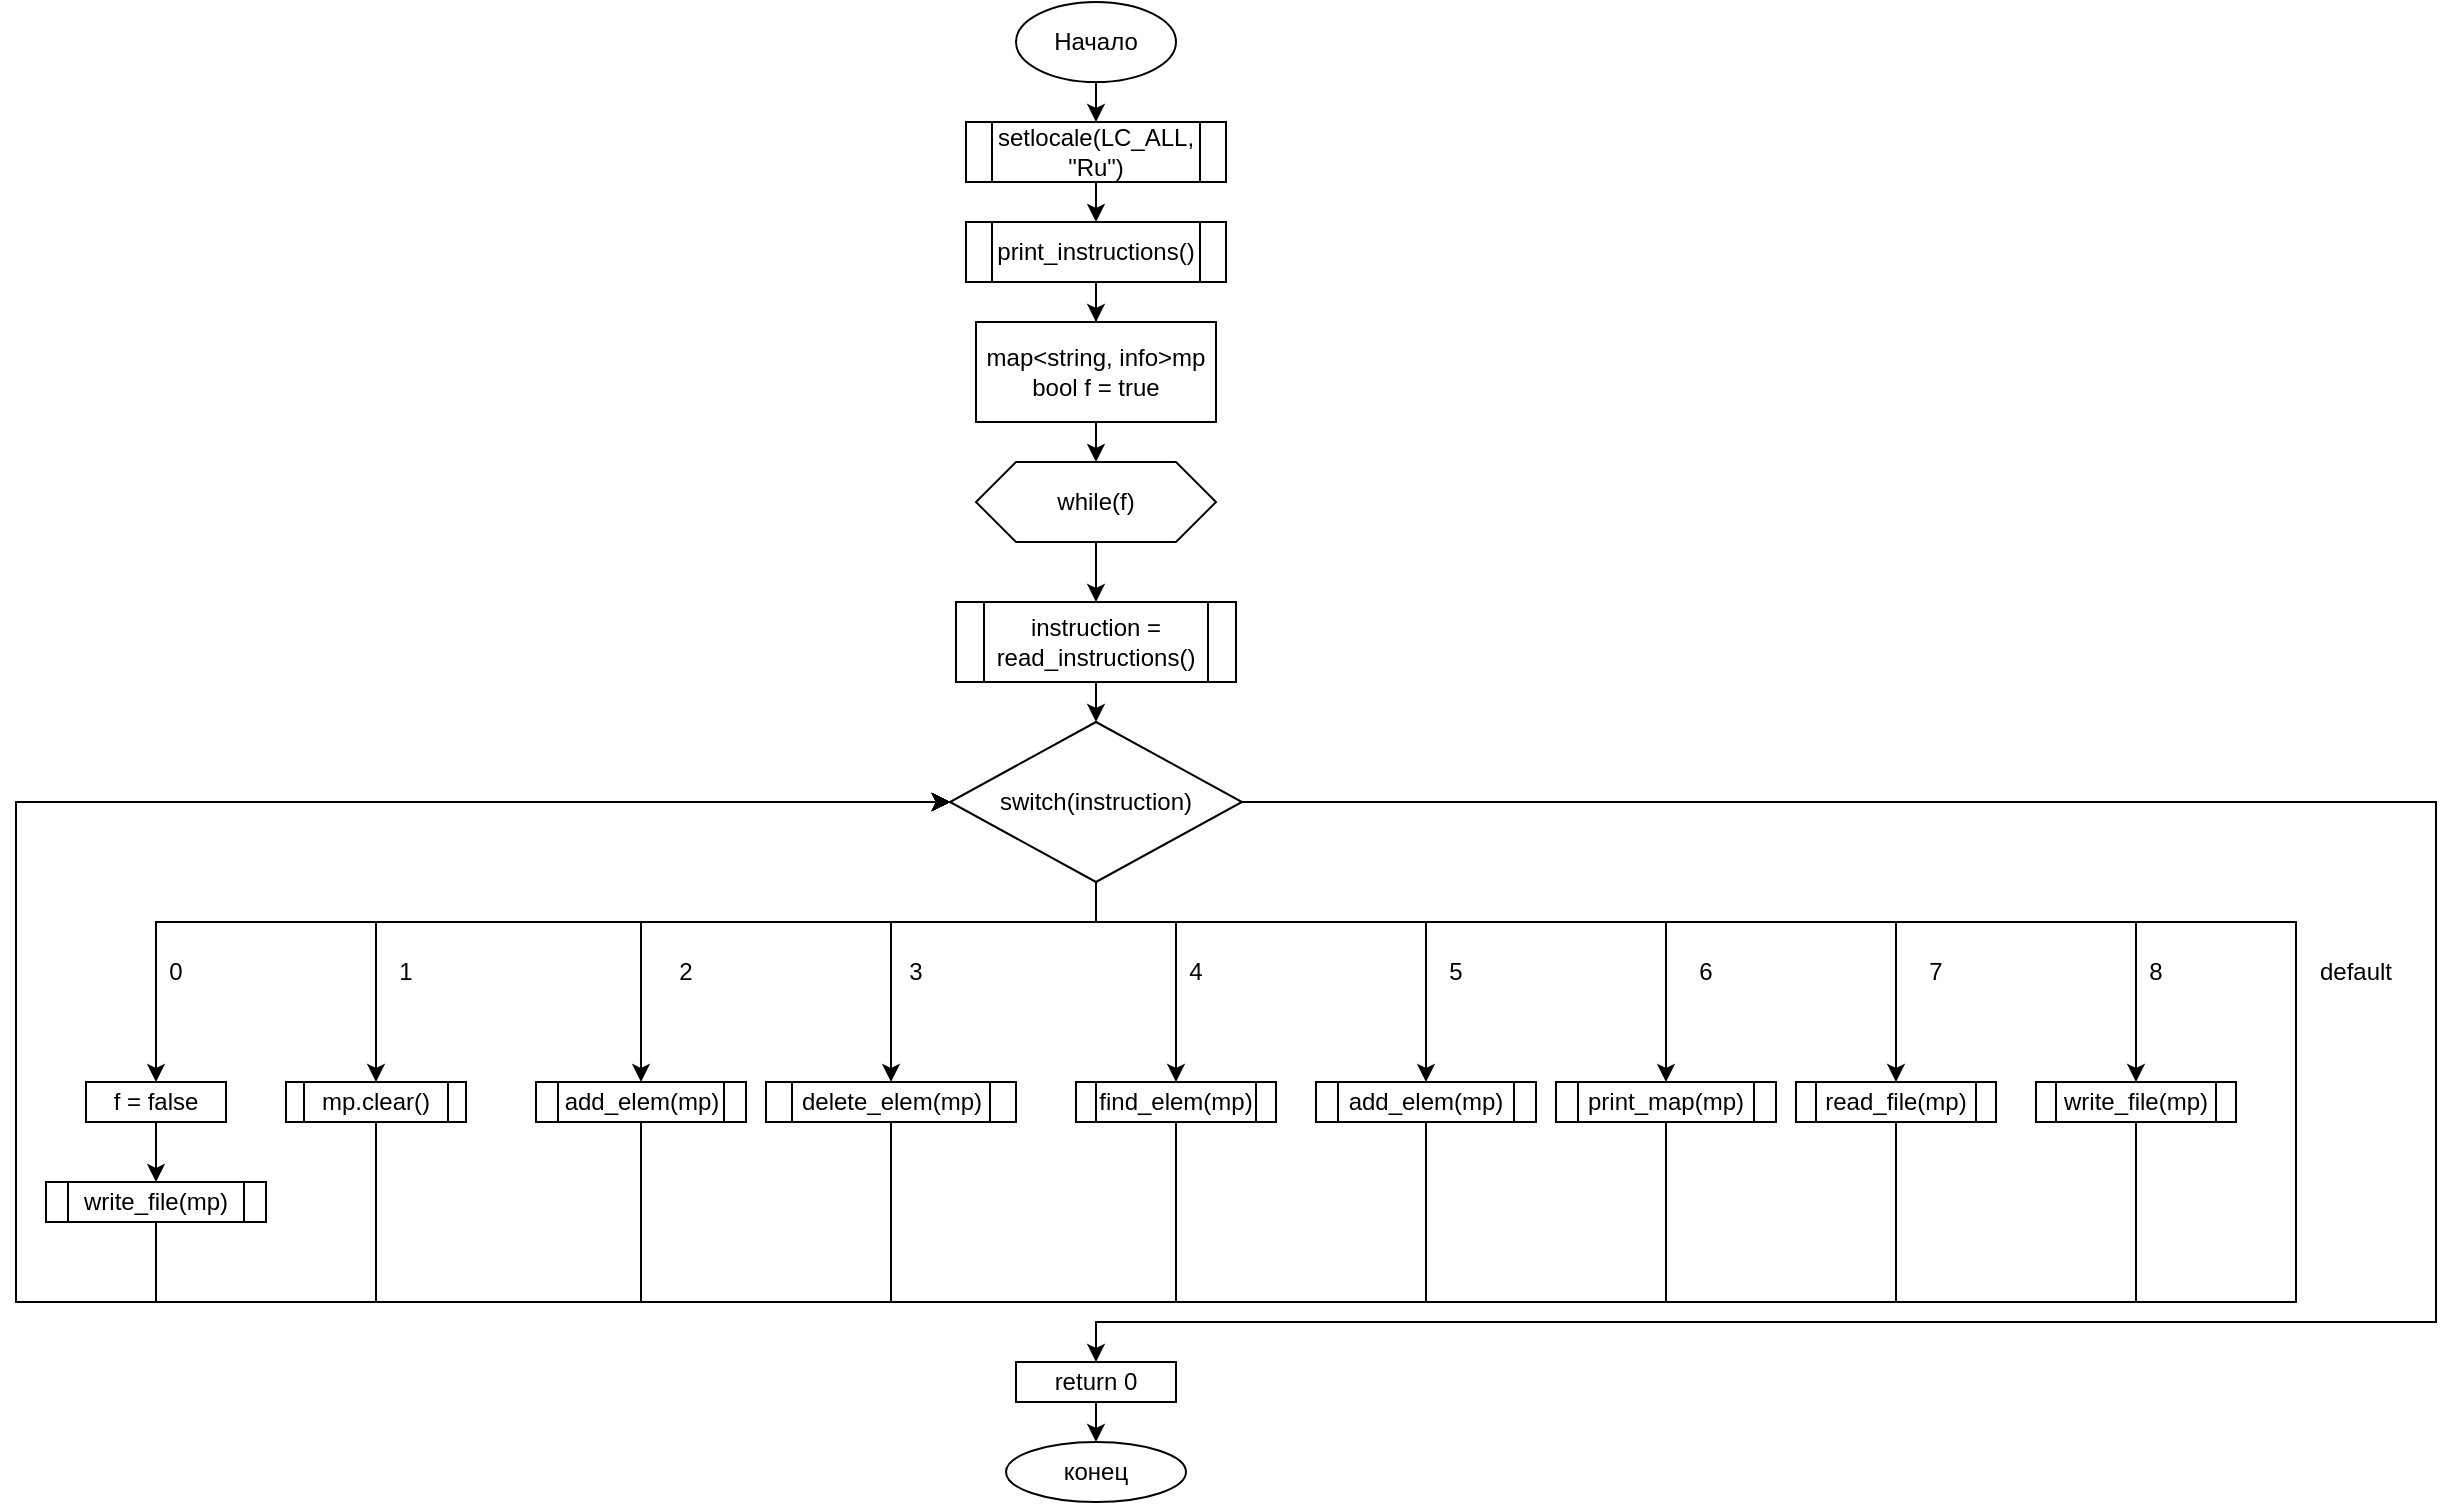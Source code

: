 <mxfile version="24.9.2">
  <diagram id="C5RBs43oDa-KdzZeNtuy" name="Page-1">
    <mxGraphModel dx="2075" dy="3088" grid="1" gridSize="10" guides="1" tooltips="1" connect="1" arrows="1" fold="1" page="1" pageScale="1" pageWidth="827" pageHeight="1169" math="0" shadow="0">
      <root>
        <mxCell id="WIyWlLk6GJQsqaUBKTNV-0" />
        <mxCell id="WIyWlLk6GJQsqaUBKTNV-1" parent="WIyWlLk6GJQsqaUBKTNV-0" />
        <mxCell id="reXHQw3YhDLxEnLHSdrt-2" style="edgeStyle=orthogonalEdgeStyle;rounded=0;orthogonalLoop=1;jettySize=auto;html=1;exitX=0.5;exitY=1;exitDx=0;exitDy=0;entryX=0.5;entryY=0;entryDx=0;entryDy=0;" edge="1" parent="WIyWlLk6GJQsqaUBKTNV-1" source="reXHQw3YhDLxEnLHSdrt-0" target="reXHQw3YhDLxEnLHSdrt-1">
          <mxGeometry relative="1" as="geometry" />
        </mxCell>
        <mxCell id="reXHQw3YhDLxEnLHSdrt-0" value="Начало" style="ellipse;whiteSpace=wrap;html=1;" vertex="1" parent="WIyWlLk6GJQsqaUBKTNV-1">
          <mxGeometry x="360" y="130" width="80" height="40" as="geometry" />
        </mxCell>
        <mxCell id="reXHQw3YhDLxEnLHSdrt-4" style="edgeStyle=orthogonalEdgeStyle;rounded=0;orthogonalLoop=1;jettySize=auto;html=1;exitX=0.5;exitY=1;exitDx=0;exitDy=0;entryX=0.5;entryY=0;entryDx=0;entryDy=0;" edge="1" parent="WIyWlLk6GJQsqaUBKTNV-1" source="reXHQw3YhDLxEnLHSdrt-1" target="reXHQw3YhDLxEnLHSdrt-3">
          <mxGeometry relative="1" as="geometry" />
        </mxCell>
        <mxCell id="reXHQw3YhDLxEnLHSdrt-1" value="setlocale(LC_ALL, &quot;Ru&quot;)" style="shape=process;whiteSpace=wrap;html=1;backgroundOutline=1;" vertex="1" parent="WIyWlLk6GJQsqaUBKTNV-1">
          <mxGeometry x="335" y="190" width="130" height="30" as="geometry" />
        </mxCell>
        <mxCell id="reXHQw3YhDLxEnLHSdrt-7" value="" style="edgeStyle=orthogonalEdgeStyle;rounded=0;orthogonalLoop=1;jettySize=auto;html=1;" edge="1" parent="WIyWlLk6GJQsqaUBKTNV-1" source="reXHQw3YhDLxEnLHSdrt-3" target="reXHQw3YhDLxEnLHSdrt-6">
          <mxGeometry relative="1" as="geometry" />
        </mxCell>
        <mxCell id="reXHQw3YhDLxEnLHSdrt-3" value="print_instructions()" style="shape=process;whiteSpace=wrap;html=1;backgroundOutline=1;" vertex="1" parent="WIyWlLk6GJQsqaUBKTNV-1">
          <mxGeometry x="335" y="240" width="130" height="30" as="geometry" />
        </mxCell>
        <mxCell id="reXHQw3YhDLxEnLHSdrt-9" style="edgeStyle=orthogonalEdgeStyle;rounded=0;orthogonalLoop=1;jettySize=auto;html=1;exitX=0.5;exitY=1;exitDx=0;exitDy=0;entryX=0.5;entryY=0;entryDx=0;entryDy=0;" edge="1" parent="WIyWlLk6GJQsqaUBKTNV-1" source="reXHQw3YhDLxEnLHSdrt-6" target="reXHQw3YhDLxEnLHSdrt-8">
          <mxGeometry relative="1" as="geometry" />
        </mxCell>
        <mxCell id="reXHQw3YhDLxEnLHSdrt-6" value="map&amp;lt;string, info&amp;gt;mp&lt;div&gt;bool f = true&lt;/div&gt;" style="whiteSpace=wrap;html=1;" vertex="1" parent="WIyWlLk6GJQsqaUBKTNV-1">
          <mxGeometry x="340" y="290" width="120" height="50" as="geometry" />
        </mxCell>
        <mxCell id="reXHQw3YhDLxEnLHSdrt-13" value="" style="edgeStyle=orthogonalEdgeStyle;rounded=0;orthogonalLoop=1;jettySize=auto;html=1;" edge="1" parent="WIyWlLk6GJQsqaUBKTNV-1" source="reXHQw3YhDLxEnLHSdrt-8" target="reXHQw3YhDLxEnLHSdrt-12">
          <mxGeometry relative="1" as="geometry" />
        </mxCell>
        <mxCell id="reXHQw3YhDLxEnLHSdrt-8" value="while(f)" style="shape=hexagon;perimeter=hexagonPerimeter2;whiteSpace=wrap;html=1;fixedSize=1;" vertex="1" parent="WIyWlLk6GJQsqaUBKTNV-1">
          <mxGeometry x="340" y="360" width="120" height="40" as="geometry" />
        </mxCell>
        <mxCell id="reXHQw3YhDLxEnLHSdrt-15" style="edgeStyle=orthogonalEdgeStyle;rounded=0;orthogonalLoop=1;jettySize=auto;html=1;exitX=0.5;exitY=1;exitDx=0;exitDy=0;entryX=0.5;entryY=0;entryDx=0;entryDy=0;" edge="1" parent="WIyWlLk6GJQsqaUBKTNV-1" source="reXHQw3YhDLxEnLHSdrt-12" target="reXHQw3YhDLxEnLHSdrt-14">
          <mxGeometry relative="1" as="geometry" />
        </mxCell>
        <mxCell id="reXHQw3YhDLxEnLHSdrt-12" value="instruction = read_instructions()" style="shape=process;whiteSpace=wrap;html=1;backgroundOutline=1;" vertex="1" parent="WIyWlLk6GJQsqaUBKTNV-1">
          <mxGeometry x="330" y="430" width="140" height="40" as="geometry" />
        </mxCell>
        <mxCell id="reXHQw3YhDLxEnLHSdrt-18" style="edgeStyle=orthogonalEdgeStyle;rounded=0;orthogonalLoop=1;jettySize=auto;html=1;exitX=0.5;exitY=1;exitDx=0;exitDy=0;entryX=0.5;entryY=0;entryDx=0;entryDy=0;" edge="1" parent="WIyWlLk6GJQsqaUBKTNV-1" source="reXHQw3YhDLxEnLHSdrt-14" target="reXHQw3YhDLxEnLHSdrt-16">
          <mxGeometry relative="1" as="geometry">
            <Array as="points">
              <mxPoint x="400" y="590" />
              <mxPoint x="-70" y="590" />
            </Array>
          </mxGeometry>
        </mxCell>
        <mxCell id="reXHQw3YhDLxEnLHSdrt-34" style="edgeStyle=orthogonalEdgeStyle;rounded=0;orthogonalLoop=1;jettySize=auto;html=1;exitX=0.5;exitY=1;exitDx=0;exitDy=0;entryX=0.5;entryY=0;entryDx=0;entryDy=0;" edge="1" parent="WIyWlLk6GJQsqaUBKTNV-1" source="reXHQw3YhDLxEnLHSdrt-14" target="reXHQw3YhDLxEnLHSdrt-23">
          <mxGeometry relative="1" as="geometry">
            <Array as="points">
              <mxPoint x="400" y="590" />
              <mxPoint x="40" y="590" />
            </Array>
          </mxGeometry>
        </mxCell>
        <mxCell id="reXHQw3YhDLxEnLHSdrt-35" style="edgeStyle=orthogonalEdgeStyle;rounded=0;orthogonalLoop=1;jettySize=auto;html=1;exitX=0.5;exitY=1;exitDx=0;exitDy=0;entryX=0.5;entryY=0;entryDx=0;entryDy=0;" edge="1" parent="WIyWlLk6GJQsqaUBKTNV-1" source="reXHQw3YhDLxEnLHSdrt-14" target="reXHQw3YhDLxEnLHSdrt-26">
          <mxGeometry relative="1" as="geometry">
            <Array as="points">
              <mxPoint x="400" y="590" />
              <mxPoint x="173" y="590" />
            </Array>
          </mxGeometry>
        </mxCell>
        <mxCell id="reXHQw3YhDLxEnLHSdrt-36" style="edgeStyle=orthogonalEdgeStyle;rounded=0;orthogonalLoop=1;jettySize=auto;html=1;exitX=0.5;exitY=1;exitDx=0;exitDy=0;entryX=0.5;entryY=0;entryDx=0;entryDy=0;" edge="1" parent="WIyWlLk6GJQsqaUBKTNV-1" source="reXHQw3YhDLxEnLHSdrt-14" target="reXHQw3YhDLxEnLHSdrt-27">
          <mxGeometry relative="1" as="geometry">
            <Array as="points">
              <mxPoint x="400" y="590" />
              <mxPoint x="298" y="590" />
            </Array>
          </mxGeometry>
        </mxCell>
        <mxCell id="reXHQw3YhDLxEnLHSdrt-37" style="edgeStyle=orthogonalEdgeStyle;rounded=0;orthogonalLoop=1;jettySize=auto;html=1;exitX=0.5;exitY=1;exitDx=0;exitDy=0;entryX=0.5;entryY=0;entryDx=0;entryDy=0;" edge="1" parent="WIyWlLk6GJQsqaUBKTNV-1" source="reXHQw3YhDLxEnLHSdrt-14" target="reXHQw3YhDLxEnLHSdrt-28">
          <mxGeometry relative="1" as="geometry">
            <Array as="points">
              <mxPoint x="400" y="590" />
              <mxPoint x="440" y="590" />
            </Array>
          </mxGeometry>
        </mxCell>
        <mxCell id="reXHQw3YhDLxEnLHSdrt-38" style="edgeStyle=orthogonalEdgeStyle;rounded=0;orthogonalLoop=1;jettySize=auto;html=1;exitX=0.5;exitY=1;exitDx=0;exitDy=0;entryX=0.5;entryY=0;entryDx=0;entryDy=0;" edge="1" parent="WIyWlLk6GJQsqaUBKTNV-1" source="reXHQw3YhDLxEnLHSdrt-14" target="reXHQw3YhDLxEnLHSdrt-29">
          <mxGeometry relative="1" as="geometry">
            <Array as="points">
              <mxPoint x="400" y="590" />
              <mxPoint x="565" y="590" />
            </Array>
          </mxGeometry>
        </mxCell>
        <mxCell id="reXHQw3YhDLxEnLHSdrt-39" style="edgeStyle=orthogonalEdgeStyle;rounded=0;orthogonalLoop=1;jettySize=auto;html=1;exitX=0.5;exitY=1;exitDx=0;exitDy=0;entryX=0.5;entryY=0;entryDx=0;entryDy=0;" edge="1" parent="WIyWlLk6GJQsqaUBKTNV-1" source="reXHQw3YhDLxEnLHSdrt-14" target="reXHQw3YhDLxEnLHSdrt-30">
          <mxGeometry relative="1" as="geometry">
            <Array as="points">
              <mxPoint x="400" y="590" />
              <mxPoint x="685" y="590" />
            </Array>
          </mxGeometry>
        </mxCell>
        <mxCell id="reXHQw3YhDLxEnLHSdrt-40" style="edgeStyle=orthogonalEdgeStyle;rounded=0;orthogonalLoop=1;jettySize=auto;html=1;exitX=0.5;exitY=1;exitDx=0;exitDy=0;entryX=0.5;entryY=0;entryDx=0;entryDy=0;" edge="1" parent="WIyWlLk6GJQsqaUBKTNV-1" source="reXHQw3YhDLxEnLHSdrt-14" target="reXHQw3YhDLxEnLHSdrt-31">
          <mxGeometry relative="1" as="geometry">
            <Array as="points">
              <mxPoint x="400" y="590" />
              <mxPoint x="800" y="590" />
            </Array>
          </mxGeometry>
        </mxCell>
        <mxCell id="reXHQw3YhDLxEnLHSdrt-41" style="edgeStyle=orthogonalEdgeStyle;rounded=0;orthogonalLoop=1;jettySize=auto;html=1;exitX=0.5;exitY=1;exitDx=0;exitDy=0;entryX=0.5;entryY=0;entryDx=0;entryDy=0;" edge="1" parent="WIyWlLk6GJQsqaUBKTNV-1" source="reXHQw3YhDLxEnLHSdrt-14" target="reXHQw3YhDLxEnLHSdrt-32">
          <mxGeometry relative="1" as="geometry">
            <Array as="points">
              <mxPoint x="400" y="590" />
              <mxPoint x="920" y="590" />
            </Array>
          </mxGeometry>
        </mxCell>
        <mxCell id="reXHQw3YhDLxEnLHSdrt-66" style="edgeStyle=orthogonalEdgeStyle;rounded=0;orthogonalLoop=1;jettySize=auto;html=1;exitX=1;exitY=0.5;exitDx=0;exitDy=0;entryX=0.5;entryY=0;entryDx=0;entryDy=0;" edge="1" parent="WIyWlLk6GJQsqaUBKTNV-1" source="reXHQw3YhDLxEnLHSdrt-14" target="reXHQw3YhDLxEnLHSdrt-65">
          <mxGeometry relative="1" as="geometry">
            <Array as="points">
              <mxPoint x="1070" y="530" />
              <mxPoint x="1070" y="790" />
              <mxPoint x="400" y="790" />
            </Array>
          </mxGeometry>
        </mxCell>
        <mxCell id="reXHQw3YhDLxEnLHSdrt-14" value="switch(instruction)" style="rhombus;whiteSpace=wrap;html=1;" vertex="1" parent="WIyWlLk6GJQsqaUBKTNV-1">
          <mxGeometry x="327" y="490" width="146" height="80" as="geometry" />
        </mxCell>
        <mxCell id="reXHQw3YhDLxEnLHSdrt-22" value="" style="edgeStyle=orthogonalEdgeStyle;rounded=0;orthogonalLoop=1;jettySize=auto;html=1;" edge="1" parent="WIyWlLk6GJQsqaUBKTNV-1" source="reXHQw3YhDLxEnLHSdrt-16" target="reXHQw3YhDLxEnLHSdrt-21">
          <mxGeometry relative="1" as="geometry" />
        </mxCell>
        <mxCell id="reXHQw3YhDLxEnLHSdrt-16" value="f = false" style="whiteSpace=wrap;html=1;" vertex="1" parent="WIyWlLk6GJQsqaUBKTNV-1">
          <mxGeometry x="-105" y="670" width="70" height="20" as="geometry" />
        </mxCell>
        <mxCell id="reXHQw3YhDLxEnLHSdrt-55" style="edgeStyle=orthogonalEdgeStyle;rounded=0;orthogonalLoop=1;jettySize=auto;html=1;exitX=0.5;exitY=1;exitDx=0;exitDy=0;entryX=0;entryY=0.5;entryDx=0;entryDy=0;" edge="1" parent="WIyWlLk6GJQsqaUBKTNV-1" source="reXHQw3YhDLxEnLHSdrt-21" target="reXHQw3YhDLxEnLHSdrt-14">
          <mxGeometry relative="1" as="geometry">
            <Array as="points">
              <mxPoint x="-70" y="780" />
              <mxPoint x="-140" y="780" />
              <mxPoint x="-140" y="530" />
            </Array>
          </mxGeometry>
        </mxCell>
        <mxCell id="reXHQw3YhDLxEnLHSdrt-21" value="write_file(mp)" style="shape=process;whiteSpace=wrap;html=1;backgroundOutline=1;" vertex="1" parent="WIyWlLk6GJQsqaUBKTNV-1">
          <mxGeometry x="-125" y="720" width="110" height="20" as="geometry" />
        </mxCell>
        <mxCell id="reXHQw3YhDLxEnLHSdrt-56" style="edgeStyle=orthogonalEdgeStyle;rounded=0;orthogonalLoop=1;jettySize=auto;html=1;exitX=0.5;exitY=1;exitDx=0;exitDy=0;entryX=0;entryY=0.5;entryDx=0;entryDy=0;" edge="1" parent="WIyWlLk6GJQsqaUBKTNV-1" source="reXHQw3YhDLxEnLHSdrt-23" target="reXHQw3YhDLxEnLHSdrt-14">
          <mxGeometry relative="1" as="geometry">
            <Array as="points">
              <mxPoint x="40" y="780" />
              <mxPoint x="-140" y="780" />
              <mxPoint x="-140" y="530" />
            </Array>
          </mxGeometry>
        </mxCell>
        <mxCell id="reXHQw3YhDLxEnLHSdrt-23" value="mp.clear()" style="shape=process;whiteSpace=wrap;html=1;backgroundOutline=1;" vertex="1" parent="WIyWlLk6GJQsqaUBKTNV-1">
          <mxGeometry x="-5" y="670" width="90" height="20" as="geometry" />
        </mxCell>
        <mxCell id="reXHQw3YhDLxEnLHSdrt-57" style="edgeStyle=orthogonalEdgeStyle;rounded=0;orthogonalLoop=1;jettySize=auto;html=1;exitX=0.5;exitY=1;exitDx=0;exitDy=0;entryX=0;entryY=0.5;entryDx=0;entryDy=0;" edge="1" parent="WIyWlLk6GJQsqaUBKTNV-1" source="reXHQw3YhDLxEnLHSdrt-26" target="reXHQw3YhDLxEnLHSdrt-14">
          <mxGeometry relative="1" as="geometry">
            <Array as="points">
              <mxPoint x="172" y="780" />
              <mxPoint x="-140" y="780" />
              <mxPoint x="-140" y="530" />
            </Array>
          </mxGeometry>
        </mxCell>
        <mxCell id="reXHQw3YhDLxEnLHSdrt-26" value="add_elem(mp)" style="shape=process;whiteSpace=wrap;html=1;backgroundOutline=1;" vertex="1" parent="WIyWlLk6GJQsqaUBKTNV-1">
          <mxGeometry x="120" y="670" width="105" height="20" as="geometry" />
        </mxCell>
        <mxCell id="reXHQw3YhDLxEnLHSdrt-58" style="edgeStyle=orthogonalEdgeStyle;rounded=0;orthogonalLoop=1;jettySize=auto;html=1;exitX=0.5;exitY=1;exitDx=0;exitDy=0;entryX=0;entryY=0.5;entryDx=0;entryDy=0;" edge="1" parent="WIyWlLk6GJQsqaUBKTNV-1" source="reXHQw3YhDLxEnLHSdrt-27" target="reXHQw3YhDLxEnLHSdrt-14">
          <mxGeometry relative="1" as="geometry">
            <Array as="points">
              <mxPoint x="298" y="780" />
              <mxPoint x="-140" y="780" />
              <mxPoint x="-140" y="530" />
            </Array>
          </mxGeometry>
        </mxCell>
        <mxCell id="reXHQw3YhDLxEnLHSdrt-27" value="delete_elem(mp)" style="shape=process;whiteSpace=wrap;html=1;backgroundOutline=1;" vertex="1" parent="WIyWlLk6GJQsqaUBKTNV-1">
          <mxGeometry x="235" y="670" width="125" height="20" as="geometry" />
        </mxCell>
        <mxCell id="reXHQw3YhDLxEnLHSdrt-59" style="edgeStyle=orthogonalEdgeStyle;rounded=0;orthogonalLoop=1;jettySize=auto;html=1;exitX=0.5;exitY=1;exitDx=0;exitDy=0;entryX=0;entryY=0.5;entryDx=0;entryDy=0;" edge="1" parent="WIyWlLk6GJQsqaUBKTNV-1" source="reXHQw3YhDLxEnLHSdrt-28" target="reXHQw3YhDLxEnLHSdrt-14">
          <mxGeometry relative="1" as="geometry">
            <Array as="points">
              <mxPoint x="440" y="780" />
              <mxPoint x="-140" y="780" />
              <mxPoint x="-140" y="530" />
            </Array>
          </mxGeometry>
        </mxCell>
        <mxCell id="reXHQw3YhDLxEnLHSdrt-28" value="find_elem(mp)" style="shape=process;whiteSpace=wrap;html=1;backgroundOutline=1;" vertex="1" parent="WIyWlLk6GJQsqaUBKTNV-1">
          <mxGeometry x="390" y="670" width="100" height="20" as="geometry" />
        </mxCell>
        <mxCell id="reXHQw3YhDLxEnLHSdrt-60" style="edgeStyle=orthogonalEdgeStyle;rounded=0;orthogonalLoop=1;jettySize=auto;html=1;exitX=0.5;exitY=1;exitDx=0;exitDy=0;entryX=0;entryY=0.5;entryDx=0;entryDy=0;" edge="1" parent="WIyWlLk6GJQsqaUBKTNV-1" source="reXHQw3YhDLxEnLHSdrt-29" target="reXHQw3YhDLxEnLHSdrt-14">
          <mxGeometry relative="1" as="geometry">
            <Array as="points">
              <mxPoint x="565" y="780" />
              <mxPoint x="-140" y="780" />
              <mxPoint x="-140" y="530" />
            </Array>
          </mxGeometry>
        </mxCell>
        <mxCell id="reXHQw3YhDLxEnLHSdrt-29" value="add_elem(mp)" style="shape=process;whiteSpace=wrap;html=1;backgroundOutline=1;" vertex="1" parent="WIyWlLk6GJQsqaUBKTNV-1">
          <mxGeometry x="510" y="670" width="110" height="20" as="geometry" />
        </mxCell>
        <mxCell id="reXHQw3YhDLxEnLHSdrt-61" style="edgeStyle=orthogonalEdgeStyle;rounded=0;orthogonalLoop=1;jettySize=auto;html=1;exitX=0.5;exitY=1;exitDx=0;exitDy=0;entryX=0;entryY=0.5;entryDx=0;entryDy=0;" edge="1" parent="WIyWlLk6GJQsqaUBKTNV-1" source="reXHQw3YhDLxEnLHSdrt-30" target="reXHQw3YhDLxEnLHSdrt-14">
          <mxGeometry relative="1" as="geometry">
            <Array as="points">
              <mxPoint x="685" y="780" />
              <mxPoint x="-140" y="780" />
              <mxPoint x="-140" y="530" />
            </Array>
          </mxGeometry>
        </mxCell>
        <mxCell id="reXHQw3YhDLxEnLHSdrt-30" value="print_map(mp)" style="shape=process;whiteSpace=wrap;html=1;backgroundOutline=1;" vertex="1" parent="WIyWlLk6GJQsqaUBKTNV-1">
          <mxGeometry x="630" y="670" width="110" height="20" as="geometry" />
        </mxCell>
        <mxCell id="reXHQw3YhDLxEnLHSdrt-62" style="edgeStyle=orthogonalEdgeStyle;rounded=0;orthogonalLoop=1;jettySize=auto;html=1;exitX=0.5;exitY=1;exitDx=0;exitDy=0;entryX=0;entryY=0.5;entryDx=0;entryDy=0;" edge="1" parent="WIyWlLk6GJQsqaUBKTNV-1" source="reXHQw3YhDLxEnLHSdrt-31" target="reXHQw3YhDLxEnLHSdrt-14">
          <mxGeometry relative="1" as="geometry">
            <Array as="points">
              <mxPoint x="800" y="780" />
              <mxPoint x="-140" y="780" />
              <mxPoint x="-140" y="530" />
            </Array>
          </mxGeometry>
        </mxCell>
        <mxCell id="reXHQw3YhDLxEnLHSdrt-31" value="read_file(mp)" style="shape=process;whiteSpace=wrap;html=1;backgroundOutline=1;" vertex="1" parent="WIyWlLk6GJQsqaUBKTNV-1">
          <mxGeometry x="750" y="670" width="100" height="20" as="geometry" />
        </mxCell>
        <mxCell id="reXHQw3YhDLxEnLHSdrt-63" style="edgeStyle=orthogonalEdgeStyle;rounded=0;orthogonalLoop=1;jettySize=auto;html=1;exitX=0.5;exitY=1;exitDx=0;exitDy=0;entryX=0;entryY=0.5;entryDx=0;entryDy=0;" edge="1" parent="WIyWlLk6GJQsqaUBKTNV-1" source="reXHQw3YhDLxEnLHSdrt-32" target="reXHQw3YhDLxEnLHSdrt-14">
          <mxGeometry relative="1" as="geometry">
            <Array as="points">
              <mxPoint x="920" y="780" />
              <mxPoint x="-140" y="780" />
              <mxPoint x="-140" y="530" />
            </Array>
          </mxGeometry>
        </mxCell>
        <mxCell id="reXHQw3YhDLxEnLHSdrt-32" value="write_file(mp)" style="shape=process;whiteSpace=wrap;html=1;backgroundOutline=1;" vertex="1" parent="WIyWlLk6GJQsqaUBKTNV-1">
          <mxGeometry x="870" y="670" width="100" height="20" as="geometry" />
        </mxCell>
        <mxCell id="reXHQw3YhDLxEnLHSdrt-42" value="0" style="text;html=1;align=center;verticalAlign=middle;whiteSpace=wrap;rounded=0;" vertex="1" parent="WIyWlLk6GJQsqaUBKTNV-1">
          <mxGeometry x="-90" y="600" width="60" height="30" as="geometry" />
        </mxCell>
        <mxCell id="reXHQw3YhDLxEnLHSdrt-43" value="1" style="text;html=1;align=center;verticalAlign=middle;whiteSpace=wrap;rounded=0;" vertex="1" parent="WIyWlLk6GJQsqaUBKTNV-1">
          <mxGeometry x="25" y="600" width="60" height="30" as="geometry" />
        </mxCell>
        <mxCell id="reXHQw3YhDLxEnLHSdrt-44" value="2" style="text;html=1;align=center;verticalAlign=middle;whiteSpace=wrap;rounded=0;" vertex="1" parent="WIyWlLk6GJQsqaUBKTNV-1">
          <mxGeometry x="165" y="600" width="60" height="30" as="geometry" />
        </mxCell>
        <mxCell id="reXHQw3YhDLxEnLHSdrt-45" value="3" style="text;html=1;align=center;verticalAlign=middle;whiteSpace=wrap;rounded=0;" vertex="1" parent="WIyWlLk6GJQsqaUBKTNV-1">
          <mxGeometry x="280" y="600" width="60" height="30" as="geometry" />
        </mxCell>
        <mxCell id="reXHQw3YhDLxEnLHSdrt-46" value="4" style="text;html=1;align=center;verticalAlign=middle;whiteSpace=wrap;rounded=0;" vertex="1" parent="WIyWlLk6GJQsqaUBKTNV-1">
          <mxGeometry x="420" y="600" width="60" height="30" as="geometry" />
        </mxCell>
        <mxCell id="reXHQw3YhDLxEnLHSdrt-47" value="5" style="text;html=1;align=center;verticalAlign=middle;whiteSpace=wrap;rounded=0;" vertex="1" parent="WIyWlLk6GJQsqaUBKTNV-1">
          <mxGeometry x="550" y="600" width="60" height="30" as="geometry" />
        </mxCell>
        <mxCell id="reXHQw3YhDLxEnLHSdrt-48" value="6" style="text;html=1;align=center;verticalAlign=middle;whiteSpace=wrap;rounded=0;" vertex="1" parent="WIyWlLk6GJQsqaUBKTNV-1">
          <mxGeometry x="675" y="600" width="60" height="30" as="geometry" />
        </mxCell>
        <mxCell id="reXHQw3YhDLxEnLHSdrt-49" value="7" style="text;html=1;align=center;verticalAlign=middle;whiteSpace=wrap;rounded=0;" vertex="1" parent="WIyWlLk6GJQsqaUBKTNV-1">
          <mxGeometry x="790" y="600" width="60" height="30" as="geometry" />
        </mxCell>
        <mxCell id="reXHQw3YhDLxEnLHSdrt-50" value="8" style="text;html=1;align=center;verticalAlign=middle;whiteSpace=wrap;rounded=0;" vertex="1" parent="WIyWlLk6GJQsqaUBKTNV-1">
          <mxGeometry x="900" y="600" width="60" height="30" as="geometry" />
        </mxCell>
        <mxCell id="reXHQw3YhDLxEnLHSdrt-52" style="edgeStyle=orthogonalEdgeStyle;rounded=0;orthogonalLoop=1;jettySize=auto;html=1;exitX=0.5;exitY=1;exitDx=0;exitDy=0;entryX=0;entryY=0.5;entryDx=0;entryDy=0;" edge="1" parent="WIyWlLk6GJQsqaUBKTNV-1" source="reXHQw3YhDLxEnLHSdrt-14" target="reXHQw3YhDLxEnLHSdrt-14">
          <mxGeometry relative="1" as="geometry">
            <Array as="points">
              <mxPoint x="400" y="590" />
              <mxPoint x="1000" y="590" />
              <mxPoint x="1000" y="780" />
              <mxPoint x="-140" y="780" />
              <mxPoint x="-140" y="530" />
            </Array>
          </mxGeometry>
        </mxCell>
        <mxCell id="reXHQw3YhDLxEnLHSdrt-53" value="default" style="text;html=1;align=center;verticalAlign=middle;whiteSpace=wrap;rounded=0;" vertex="1" parent="WIyWlLk6GJQsqaUBKTNV-1">
          <mxGeometry x="1000" y="600" width="60" height="30" as="geometry" />
        </mxCell>
        <mxCell id="reXHQw3YhDLxEnLHSdrt-68" style="edgeStyle=orthogonalEdgeStyle;rounded=0;orthogonalLoop=1;jettySize=auto;html=1;exitX=0.5;exitY=1;exitDx=0;exitDy=0;entryX=0.5;entryY=0;entryDx=0;entryDy=0;" edge="1" parent="WIyWlLk6GJQsqaUBKTNV-1" source="reXHQw3YhDLxEnLHSdrt-65" target="reXHQw3YhDLxEnLHSdrt-67">
          <mxGeometry relative="1" as="geometry" />
        </mxCell>
        <mxCell id="reXHQw3YhDLxEnLHSdrt-65" value="return 0" style="rounded=0;whiteSpace=wrap;html=1;" vertex="1" parent="WIyWlLk6GJQsqaUBKTNV-1">
          <mxGeometry x="360" y="810" width="80" height="20" as="geometry" />
        </mxCell>
        <mxCell id="reXHQw3YhDLxEnLHSdrt-67" value="конец" style="ellipse;whiteSpace=wrap;html=1;" vertex="1" parent="WIyWlLk6GJQsqaUBKTNV-1">
          <mxGeometry x="355" y="850" width="90" height="30" as="geometry" />
        </mxCell>
      </root>
    </mxGraphModel>
  </diagram>
</mxfile>
